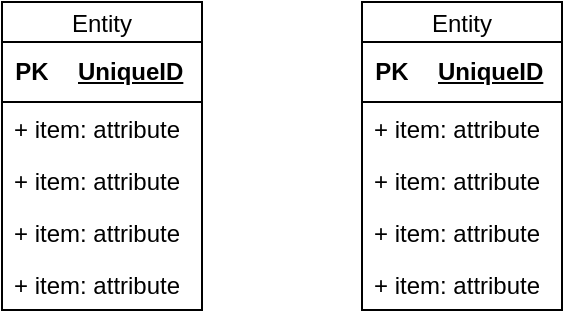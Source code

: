 <mxfile version="21.1.4" type="github">
  <diagram id="R2lEEEUBdFMjLlhIrx00" name="Page-1">
    <mxGraphModel dx="817" dy="411" grid="1" gridSize="10" guides="1" tooltips="1" connect="1" arrows="1" fold="1" page="1" pageScale="1" pageWidth="850" pageHeight="1100" math="0" shadow="0" extFonts="Permanent Marker^https://fonts.googleapis.com/css?family=Permanent+Marker">
      <root>
        <mxCell id="0" />
        <mxCell id="1" parent="0" />
        <mxCell id="VjXuk_52c6lKwnh3AQNk-1" value="Entity" style="swimlane;fontStyle=0;childLayout=stackLayout;horizontal=1;startSize=20;fillColor=#ffffff;horizontalStack=0;resizeParent=1;resizeParentMax=0;resizeLast=0;collapsible=0;marginBottom=0;swimlaneFillColor=#ffffff;" vertex="1" parent="1">
          <mxGeometry x="230" y="200" width="100" height="154" as="geometry" />
        </mxCell>
        <mxCell id="VjXuk_52c6lKwnh3AQNk-12" value="" style="shape=table;startSize=0;container=1;collapsible=1;childLayout=tableLayout;fixedRows=1;rowLines=0;fontStyle=0;align=center;resizeLast=1;strokeColor=none;fillColor=none;collapsible=0;" vertex="1" parent="VjXuk_52c6lKwnh3AQNk-1">
          <mxGeometry y="20" width="100" height="30" as="geometry" />
        </mxCell>
        <mxCell id="VjXuk_52c6lKwnh3AQNk-13" value="" style="shape=tableRow;horizontal=0;startSize=0;swimlaneHead=0;swimlaneBody=0;fillColor=none;collapsible=0;dropTarget=0;points=[[0,0.5],[1,0.5]];portConstraint=eastwest;top=0;left=0;right=0;bottom=1;" vertex="1" parent="VjXuk_52c6lKwnh3AQNk-12">
          <mxGeometry width="100" height="30" as="geometry" />
        </mxCell>
        <mxCell id="VjXuk_52c6lKwnh3AQNk-14" value="PK" style="shape=partialRectangle;connectable=0;fillColor=none;top=0;left=0;bottom=0;right=0;fontStyle=1;overflow=hidden;whiteSpace=wrap;html=1;" vertex="1" parent="VjXuk_52c6lKwnh3AQNk-13">
          <mxGeometry width="30" height="30" as="geometry">
            <mxRectangle width="30" height="30" as="alternateBounds" />
          </mxGeometry>
        </mxCell>
        <mxCell id="VjXuk_52c6lKwnh3AQNk-15" value="UniqueID" style="shape=partialRectangle;connectable=0;fillColor=none;top=0;left=0;bottom=0;right=0;align=left;spacingLeft=6;fontStyle=5;overflow=hidden;whiteSpace=wrap;html=1;" vertex="1" parent="VjXuk_52c6lKwnh3AQNk-13">
          <mxGeometry x="30" width="70" height="30" as="geometry">
            <mxRectangle width="70" height="30" as="alternateBounds" />
          </mxGeometry>
        </mxCell>
        <mxCell id="VjXuk_52c6lKwnh3AQNk-2" value="+ item: attribute" style="text;strokeColor=none;fillColor=none;align=left;verticalAlign=top;spacingLeft=4;spacingRight=4;overflow=hidden;rotatable=0;points=[[0,0.5],[1,0.5]];portConstraint=eastwest;whiteSpace=wrap;html=1;" vertex="1" parent="VjXuk_52c6lKwnh3AQNk-1">
          <mxGeometry y="50" width="100" height="26" as="geometry" />
        </mxCell>
        <mxCell id="VjXuk_52c6lKwnh3AQNk-3" value="+ item: attribute" style="text;strokeColor=none;fillColor=none;align=left;verticalAlign=top;spacingLeft=4;spacingRight=4;overflow=hidden;rotatable=0;points=[[0,0.5],[1,0.5]];portConstraint=eastwest;whiteSpace=wrap;html=1;" vertex="1" parent="VjXuk_52c6lKwnh3AQNk-1">
          <mxGeometry y="76" width="100" height="26" as="geometry" />
        </mxCell>
        <mxCell id="VjXuk_52c6lKwnh3AQNk-5" value="+ item: attribute" style="text;strokeColor=none;fillColor=none;align=left;verticalAlign=top;spacingLeft=4;spacingRight=4;overflow=hidden;rotatable=0;points=[[0,0.5],[1,0.5]];portConstraint=eastwest;whiteSpace=wrap;html=1;" vertex="1" parent="VjXuk_52c6lKwnh3AQNk-1">
          <mxGeometry y="102" width="100" height="26" as="geometry" />
        </mxCell>
        <mxCell id="VjXuk_52c6lKwnh3AQNk-6" value="+ item: attribute" style="text;strokeColor=none;fillColor=none;align=left;verticalAlign=top;spacingLeft=4;spacingRight=4;overflow=hidden;rotatable=0;points=[[0,0.5],[1,0.5]];portConstraint=eastwest;whiteSpace=wrap;html=1;" vertex="1" parent="VjXuk_52c6lKwnh3AQNk-1">
          <mxGeometry y="128" width="100" height="26" as="geometry" />
        </mxCell>
        <mxCell id="VjXuk_52c6lKwnh3AQNk-7" value="Entity" style="swimlane;fontStyle=0;childLayout=stackLayout;horizontal=1;startSize=20;fillColor=#ffffff;horizontalStack=0;resizeParent=1;resizeParentMax=0;resizeLast=0;collapsible=0;marginBottom=0;swimlaneFillColor=#ffffff;" vertex="1" parent="1">
          <mxGeometry x="410" y="200" width="100" height="154" as="geometry" />
        </mxCell>
        <mxCell id="VjXuk_52c6lKwnh3AQNk-16" value="" style="shape=table;startSize=0;container=1;collapsible=1;childLayout=tableLayout;fixedRows=1;rowLines=0;fontStyle=0;align=center;resizeLast=1;strokeColor=none;fillColor=none;collapsible=0;" vertex="1" parent="VjXuk_52c6lKwnh3AQNk-7">
          <mxGeometry y="20" width="100" height="30" as="geometry" />
        </mxCell>
        <mxCell id="VjXuk_52c6lKwnh3AQNk-17" value="" style="shape=tableRow;horizontal=0;startSize=0;swimlaneHead=0;swimlaneBody=0;fillColor=none;collapsible=0;dropTarget=0;points=[[0,0.5],[1,0.5]];portConstraint=eastwest;top=0;left=0;right=0;bottom=1;" vertex="1" parent="VjXuk_52c6lKwnh3AQNk-16">
          <mxGeometry width="100" height="30" as="geometry" />
        </mxCell>
        <mxCell id="VjXuk_52c6lKwnh3AQNk-18" value="PK" style="shape=partialRectangle;connectable=0;fillColor=none;top=0;left=0;bottom=0;right=0;fontStyle=1;overflow=hidden;whiteSpace=wrap;html=1;" vertex="1" parent="VjXuk_52c6lKwnh3AQNk-17">
          <mxGeometry width="30" height="30" as="geometry">
            <mxRectangle width="30" height="30" as="alternateBounds" />
          </mxGeometry>
        </mxCell>
        <mxCell id="VjXuk_52c6lKwnh3AQNk-19" value="UniqueID" style="shape=partialRectangle;connectable=0;fillColor=none;top=0;left=0;bottom=0;right=0;align=left;spacingLeft=6;fontStyle=5;overflow=hidden;whiteSpace=wrap;html=1;" vertex="1" parent="VjXuk_52c6lKwnh3AQNk-17">
          <mxGeometry x="30" width="70" height="30" as="geometry">
            <mxRectangle width="70" height="30" as="alternateBounds" />
          </mxGeometry>
        </mxCell>
        <mxCell id="VjXuk_52c6lKwnh3AQNk-8" value="+ item: attribute" style="text;strokeColor=none;fillColor=none;align=left;verticalAlign=top;spacingLeft=4;spacingRight=4;overflow=hidden;rotatable=0;points=[[0,0.5],[1,0.5]];portConstraint=eastwest;whiteSpace=wrap;html=1;" vertex="1" parent="VjXuk_52c6lKwnh3AQNk-7">
          <mxGeometry y="50" width="100" height="26" as="geometry" />
        </mxCell>
        <mxCell id="VjXuk_52c6lKwnh3AQNk-9" value="+ item: attribute" style="text;strokeColor=none;fillColor=none;align=left;verticalAlign=top;spacingLeft=4;spacingRight=4;overflow=hidden;rotatable=0;points=[[0,0.5],[1,0.5]];portConstraint=eastwest;whiteSpace=wrap;html=1;" vertex="1" parent="VjXuk_52c6lKwnh3AQNk-7">
          <mxGeometry y="76" width="100" height="26" as="geometry" />
        </mxCell>
        <mxCell id="VjXuk_52c6lKwnh3AQNk-10" value="+ item: attribute" style="text;strokeColor=none;fillColor=none;align=left;verticalAlign=top;spacingLeft=4;spacingRight=4;overflow=hidden;rotatable=0;points=[[0,0.5],[1,0.5]];portConstraint=eastwest;whiteSpace=wrap;html=1;" vertex="1" parent="VjXuk_52c6lKwnh3AQNk-7">
          <mxGeometry y="102" width="100" height="26" as="geometry" />
        </mxCell>
        <mxCell id="VjXuk_52c6lKwnh3AQNk-11" value="+ item: attribute" style="text;strokeColor=none;fillColor=none;align=left;verticalAlign=top;spacingLeft=4;spacingRight=4;overflow=hidden;rotatable=0;points=[[0,0.5],[1,0.5]];portConstraint=eastwest;whiteSpace=wrap;html=1;" vertex="1" parent="VjXuk_52c6lKwnh3AQNk-7">
          <mxGeometry y="128" width="100" height="26" as="geometry" />
        </mxCell>
      </root>
    </mxGraphModel>
  </diagram>
</mxfile>
